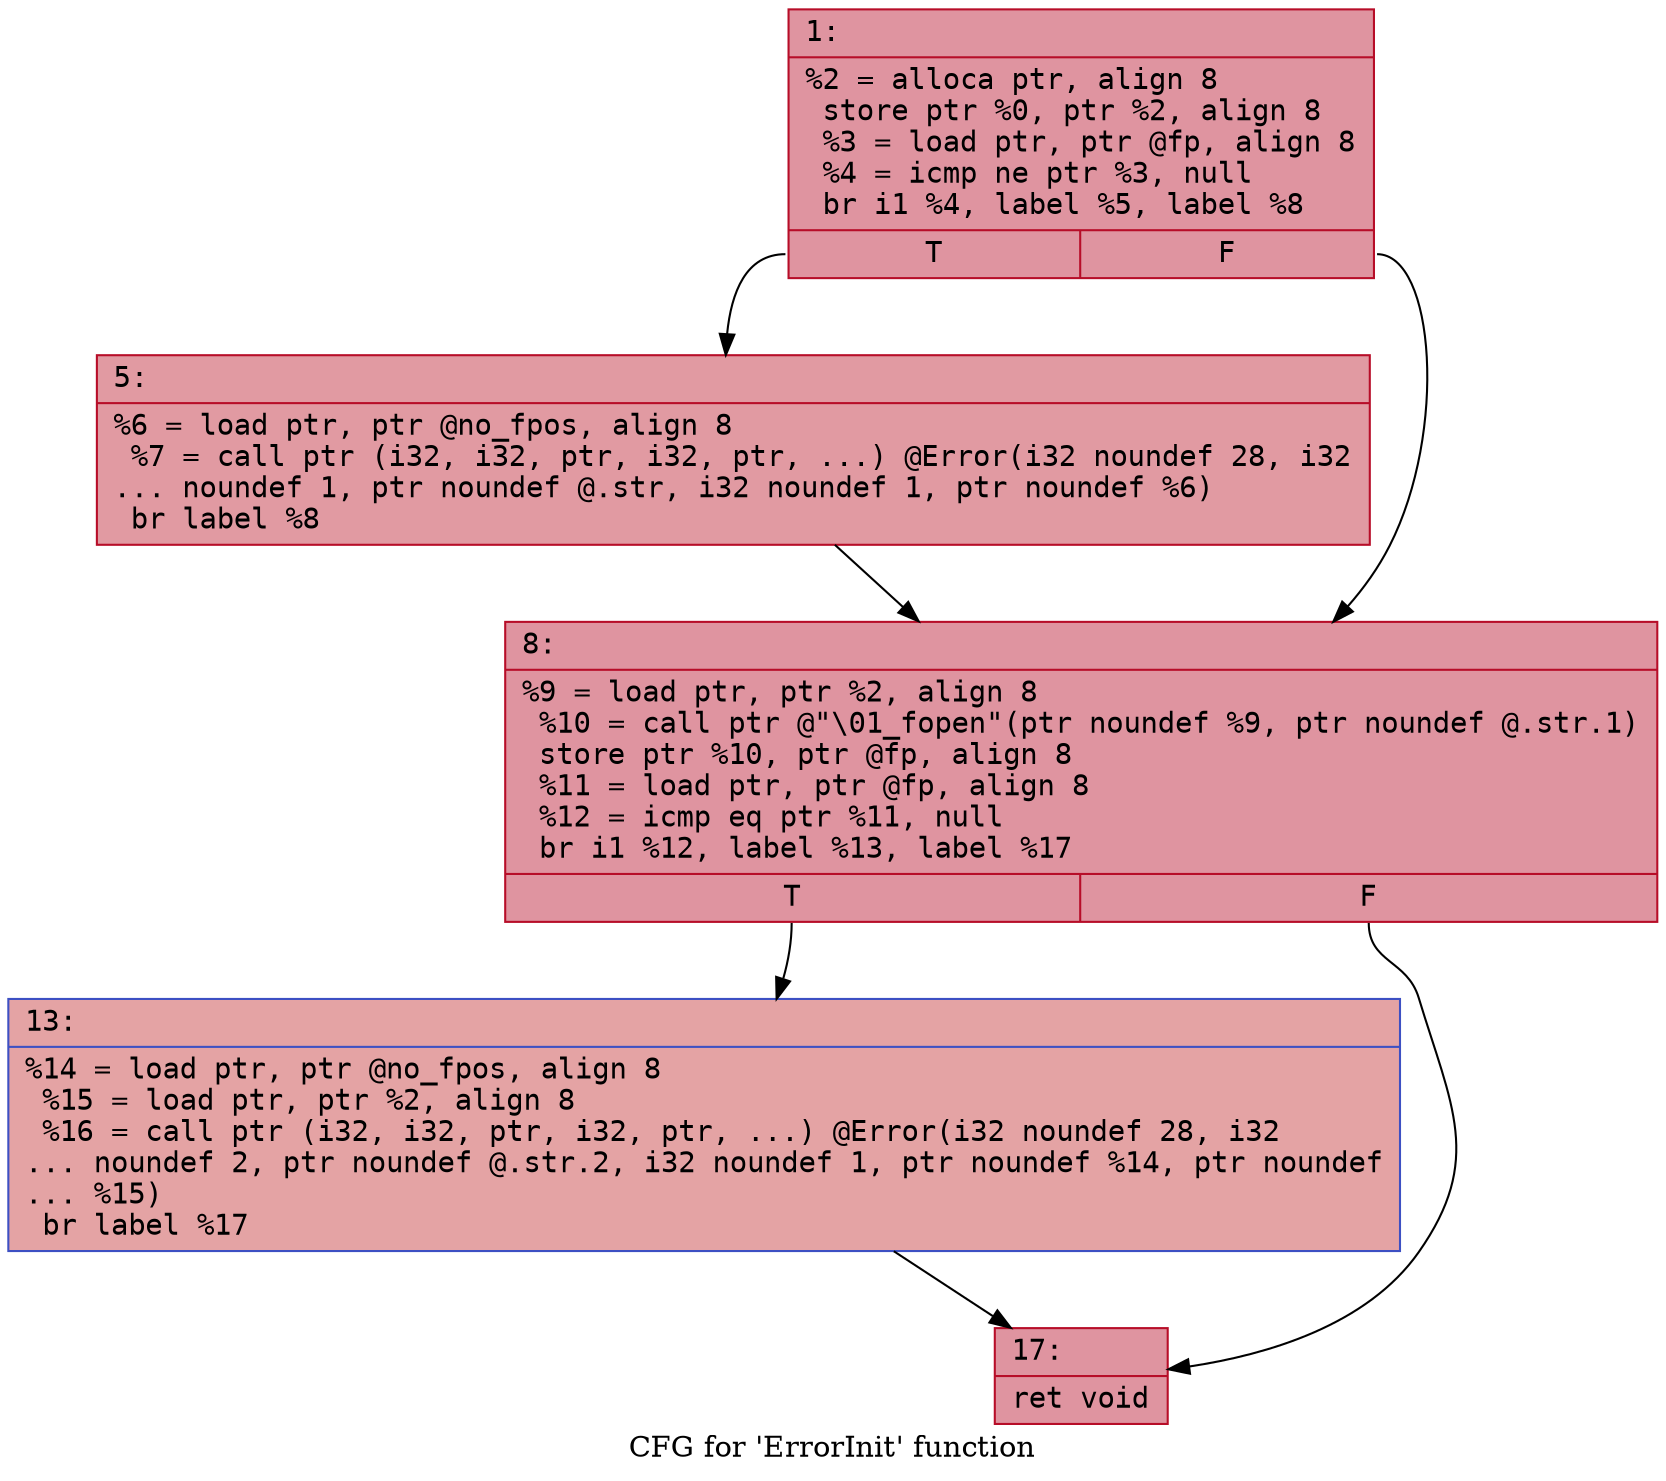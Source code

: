 digraph "CFG for 'ErrorInit' function" {
	label="CFG for 'ErrorInit' function";

	Node0x600003d1df90 [shape=record,color="#b70d28ff", style=filled, fillcolor="#b70d2870" fontname="Courier",label="{1:\l|  %2 = alloca ptr, align 8\l  store ptr %0, ptr %2, align 8\l  %3 = load ptr, ptr @fp, align 8\l  %4 = icmp ne ptr %3, null\l  br i1 %4, label %5, label %8\l|{<s0>T|<s1>F}}"];
	Node0x600003d1df90:s0 -> Node0x600003d1dfe0[tooltip="1 -> 5\nProbability 62.50%" ];
	Node0x600003d1df90:s1 -> Node0x600003d1e030[tooltip="1 -> 8\nProbability 37.50%" ];
	Node0x600003d1dfe0 [shape=record,color="#b70d28ff", style=filled, fillcolor="#bb1b2c70" fontname="Courier",label="{5:\l|  %6 = load ptr, ptr @no_fpos, align 8\l  %7 = call ptr (i32, i32, ptr, i32, ptr, ...) @Error(i32 noundef 28, i32\l... noundef 1, ptr noundef @.str, i32 noundef 1, ptr noundef %6)\l  br label %8\l}"];
	Node0x600003d1dfe0 -> Node0x600003d1e030[tooltip="5 -> 8\nProbability 100.00%" ];
	Node0x600003d1e030 [shape=record,color="#b70d28ff", style=filled, fillcolor="#b70d2870" fontname="Courier",label="{8:\l|  %9 = load ptr, ptr %2, align 8\l  %10 = call ptr @\"\\01_fopen\"(ptr noundef %9, ptr noundef @.str.1)\l  store ptr %10, ptr @fp, align 8\l  %11 = load ptr, ptr @fp, align 8\l  %12 = icmp eq ptr %11, null\l  br i1 %12, label %13, label %17\l|{<s0>T|<s1>F}}"];
	Node0x600003d1e030:s0 -> Node0x600003d1e080[tooltip="8 -> 13\nProbability 37.50%" ];
	Node0x600003d1e030:s1 -> Node0x600003d1e0d0[tooltip="8 -> 17\nProbability 62.50%" ];
	Node0x600003d1e080 [shape=record,color="#3d50c3ff", style=filled, fillcolor="#c32e3170" fontname="Courier",label="{13:\l|  %14 = load ptr, ptr @no_fpos, align 8\l  %15 = load ptr, ptr %2, align 8\l  %16 = call ptr (i32, i32, ptr, i32, ptr, ...) @Error(i32 noundef 28, i32\l... noundef 2, ptr noundef @.str.2, i32 noundef 1, ptr noundef %14, ptr noundef\l... %15)\l  br label %17\l}"];
	Node0x600003d1e080 -> Node0x600003d1e0d0[tooltip="13 -> 17\nProbability 100.00%" ];
	Node0x600003d1e0d0 [shape=record,color="#b70d28ff", style=filled, fillcolor="#b70d2870" fontname="Courier",label="{17:\l|  ret void\l}"];
}
